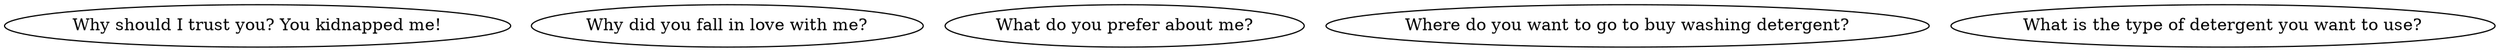 


digraph carbonwashing {# %   start
    Q1 [label="Why should I trust you? You kidnapped me!"]
    Q2 [label="Why did you fall in love with me?"]
    Q3 [label="What do you prefer about me?"]
    Q4 [label="Where do you want to go to buy washing detergent?"]
    Q5 [label="What is the type of detergent you want to use?"]
}